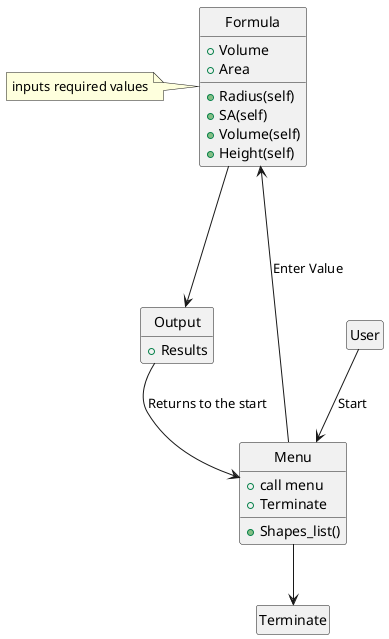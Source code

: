 @startuml
class User
class Menu {
+Shapes_list()
+call menu
+Terminate

}
class Formula{
+Volume
+Area
+Radius(self)
+SA(self)
+Volume(self)
+Height(self)
}
class Output{
+Results
}
class Terminate
note left of Formula : inputs required values
User --> Menu : "Start"
Menu ---> Formula : "Enter Value"
Formula ---> Output
Output --> Menu : "Returns to the start"
Menu --> Terminate

hide circles
hide empty members
@enduml
